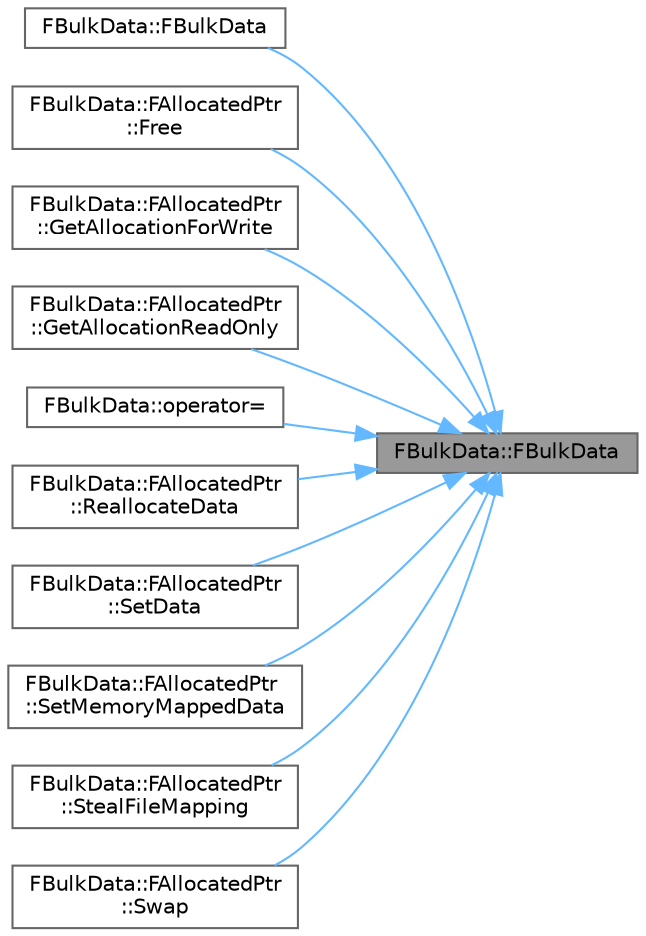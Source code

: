 digraph "FBulkData::FBulkData"
{
 // INTERACTIVE_SVG=YES
 // LATEX_PDF_SIZE
  bgcolor="transparent";
  edge [fontname=Helvetica,fontsize=10,labelfontname=Helvetica,labelfontsize=10];
  node [fontname=Helvetica,fontsize=10,shape=box,height=0.2,width=0.4];
  rankdir="RL";
  Node1 [id="Node000001",label="FBulkData::FBulkData",height=0.2,width=0.4,color="gray40", fillcolor="grey60", style="filled", fontcolor="black",tooltip="Constructor, initializing all member variables."];
  Node1 -> Node2 [id="edge1_Node000001_Node000002",dir="back",color="steelblue1",style="solid",tooltip=" "];
  Node2 [id="Node000002",label="FBulkData::FBulkData",height=0.2,width=0.4,color="grey40", fillcolor="white", style="filled",URL="$d4/d9b/classFBulkData.html#a6ef581546998b70bf3655dd82b0c09b0",tooltip="Copy constructor."];
  Node1 -> Node3 [id="edge2_Node000001_Node000003",dir="back",color="steelblue1",style="solid",tooltip=" "];
  Node3 [id="Node000003",label="FBulkData::FAllocatedPtr\l::Free",height=0.2,width=0.4,color="grey40", fillcolor="white", style="filled",URL="$d4/da0/structFBulkData_1_1FAllocatedPtr.html#ab8d0d84f80b64a386b3a1d1daeaa6e47",tooltip=" "];
  Node1 -> Node4 [id="edge3_Node000001_Node000004",dir="back",color="steelblue1",style="solid",tooltip=" "];
  Node4 [id="Node000004",label="FBulkData::FAllocatedPtr\l::GetAllocationForWrite",height=0.2,width=0.4,color="grey40", fillcolor="white", style="filled",URL="$d4/da0/structFBulkData_1_1FAllocatedPtr.html#aaedc1de4751b879de0c3cef3c6cd4500",tooltip=" "];
  Node1 -> Node5 [id="edge4_Node000001_Node000005",dir="back",color="steelblue1",style="solid",tooltip=" "];
  Node5 [id="Node000005",label="FBulkData::FAllocatedPtr\l::GetAllocationReadOnly",height=0.2,width=0.4,color="grey40", fillcolor="white", style="filled",URL="$d4/da0/structFBulkData_1_1FAllocatedPtr.html#a309995d5ab548e1deaf56a50a5b35b62",tooltip=" "];
  Node1 -> Node6 [id="edge5_Node000001_Node000006",dir="back",color="steelblue1",style="solid",tooltip=" "];
  Node6 [id="Node000006",label="FBulkData::operator=",height=0.2,width=0.4,color="grey40", fillcolor="white", style="filled",URL="$d4/d9b/classFBulkData.html#abacbde9bcac87544c9c7cd97d1fa0ed4",tooltip="Copies the source array into this one after detaching from archive."];
  Node1 -> Node7 [id="edge6_Node000001_Node000007",dir="back",color="steelblue1",style="solid",tooltip=" "];
  Node7 [id="Node000007",label="FBulkData::FAllocatedPtr\l::ReallocateData",height=0.2,width=0.4,color="grey40", fillcolor="white", style="filled",URL="$d4/da0/structFBulkData_1_1FAllocatedPtr.html#a0c3f08f84b4a4e5b11c6bf0bf895e66f",tooltip=" "];
  Node1 -> Node8 [id="edge7_Node000001_Node000008",dir="back",color="steelblue1",style="solid",tooltip=" "];
  Node8 [id="Node000008",label="FBulkData::FAllocatedPtr\l::SetData",height=0.2,width=0.4,color="grey40", fillcolor="white", style="filled",URL="$d4/da0/structFBulkData_1_1FAllocatedPtr.html#a63bfba59a11840f92d8b020cd07bd39f",tooltip=" "];
  Node1 -> Node9 [id="edge8_Node000001_Node000009",dir="back",color="steelblue1",style="solid",tooltip=" "];
  Node9 [id="Node000009",label="FBulkData::FAllocatedPtr\l::SetMemoryMappedData",height=0.2,width=0.4,color="grey40", fillcolor="white", style="filled",URL="$d4/da0/structFBulkData_1_1FAllocatedPtr.html#aca5bffabf77fd3b6f3baed3b90e50a06",tooltip=" "];
  Node1 -> Node10 [id="edge9_Node000001_Node000010",dir="back",color="steelblue1",style="solid",tooltip=" "];
  Node10 [id="Node000010",label="FBulkData::FAllocatedPtr\l::StealFileMapping",height=0.2,width=0.4,color="grey40", fillcolor="white", style="filled",URL="$d4/da0/structFBulkData_1_1FAllocatedPtr.html#af35a42f7c72bda094c4aba242be67c11",tooltip=" "];
  Node1 -> Node11 [id="edge10_Node000001_Node000011",dir="back",color="steelblue1",style="solid",tooltip=" "];
  Node11 [id="Node000011",label="FBulkData::FAllocatedPtr\l::Swap",height=0.2,width=0.4,color="grey40", fillcolor="white", style="filled",URL="$d4/da0/structFBulkData_1_1FAllocatedPtr.html#ae2f5dffb879c16bcbcb33322f773f7e9",tooltip=" "];
}
